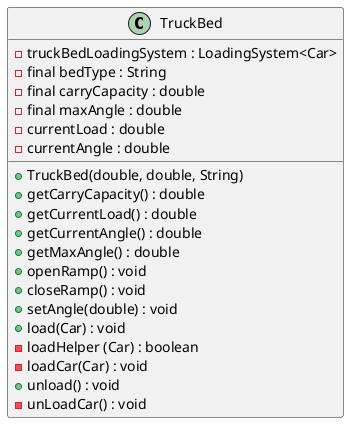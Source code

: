 @startuml
class TruckBed {
- truckBedLoadingSystem : LoadingSystem<Car>
- final bedType : String
- final carryCapacity : double
- final maxAngle : double
- currentLoad : double
- currentAngle : double

+ TruckBed(double, double, String)
+ getCarryCapacity() : double
+ getCurrentLoad() : double
+ getCurrentAngle() : double
+ getMaxAngle() : double
+ openRamp() : void
+ closeRamp() : void
+ setAngle(double) : void
+ load(Car) : void
- loadHelper (Car) : boolean
- loadCar(Car) : void
+ unload() : void
- unLoadCar() : void

}


@enduml